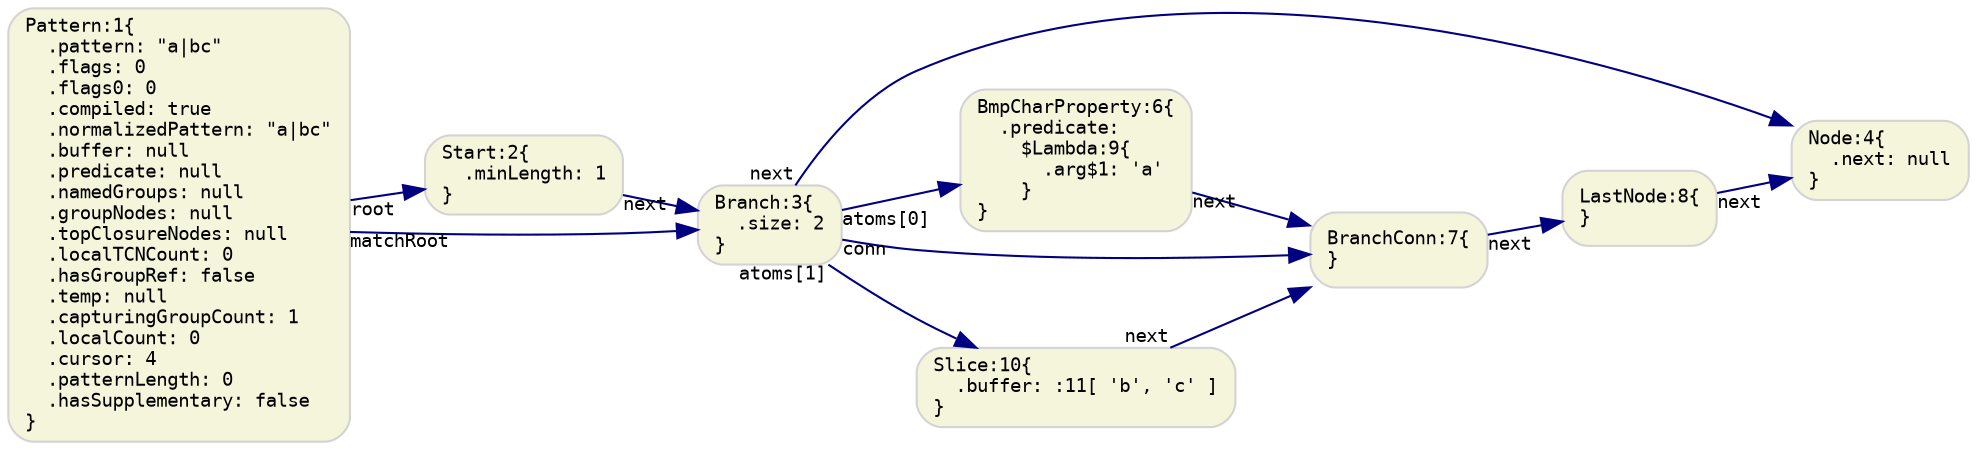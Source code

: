 digraph G {
  rankdir=LR;
  graph [fontname="Monospace", fontsize="11"]

  // default nodes
  node [fontname="Monospace", fontsize="9", shape="box", style="rounded,filled", color="LightGray", fillcolor="Beige"]
  1[ label="Pattern:1\{\l  .pattern: \"a|bc\"\l  .flags: 0\l  .flags0: 0\l  .compiled: true\l  .normalizedPattern: \"a|bc\"\l  .buffer: null\l  .predicate: null\l  .namedGroups: null\l  .groupNodes: null\l  .topClosureNodes: null\l  .localTCNCount: 0\l  .hasGroupRef: false\l  .temp: null\l  .capturingGroupCount: 1\l  .localCount: 0\l  .cursor: 4\l  .patternLength: 0\l  .hasSupplementary: false\l\}\l" ]
  2[ label="Start:2\{\l  .minLength: 1\l\}\l" ]
  3[ label="Branch:3\{\l  .size: 2\l\}\l" ]
  4[ label="Node:4\{\l  .next: null\l\}\l" ]
  6[ label="BmpCharProperty:6\{\l  .predicate:\l    $Lambda:9\{\l      .arg$1: 'a'\l    \}\l\}\l" ]
  7[ label="BranchConn:7\{\l\}\l" ]
  8[ label="LastNode:8\{\l\}\l" ]
  10[ label="Slice:10\{\l  .buffer: :11[ 'b', 'c' ]\l\}\l" ]

  // default edges
  edge [fontname="Monospace", fontsize="9", color="Navy"]
  3 -> 4 [ label="",  taillabel="next" ]
  8 -> 4 [ label="",  taillabel="next" ]
  7 -> 8 [ label="",  taillabel="next" ]
  6 -> 7 [ label="",  taillabel="next" ]
  3 -> 6 [ label="",  taillabel="atoms[0]" ]
  10 -> 7 [ label="",  taillabel="next" ]
  3 -> 10 [ label="",  taillabel="atoms[1]" ]
  3 -> 7 [ label="",  taillabel="conn" ]
  2 -> 3 [ label="",  taillabel="next" ]
  1 -> 2 [ label="",  taillabel="root" ]
  1 -> 3 [ label="",  taillabel="matchRoot" ]
}
